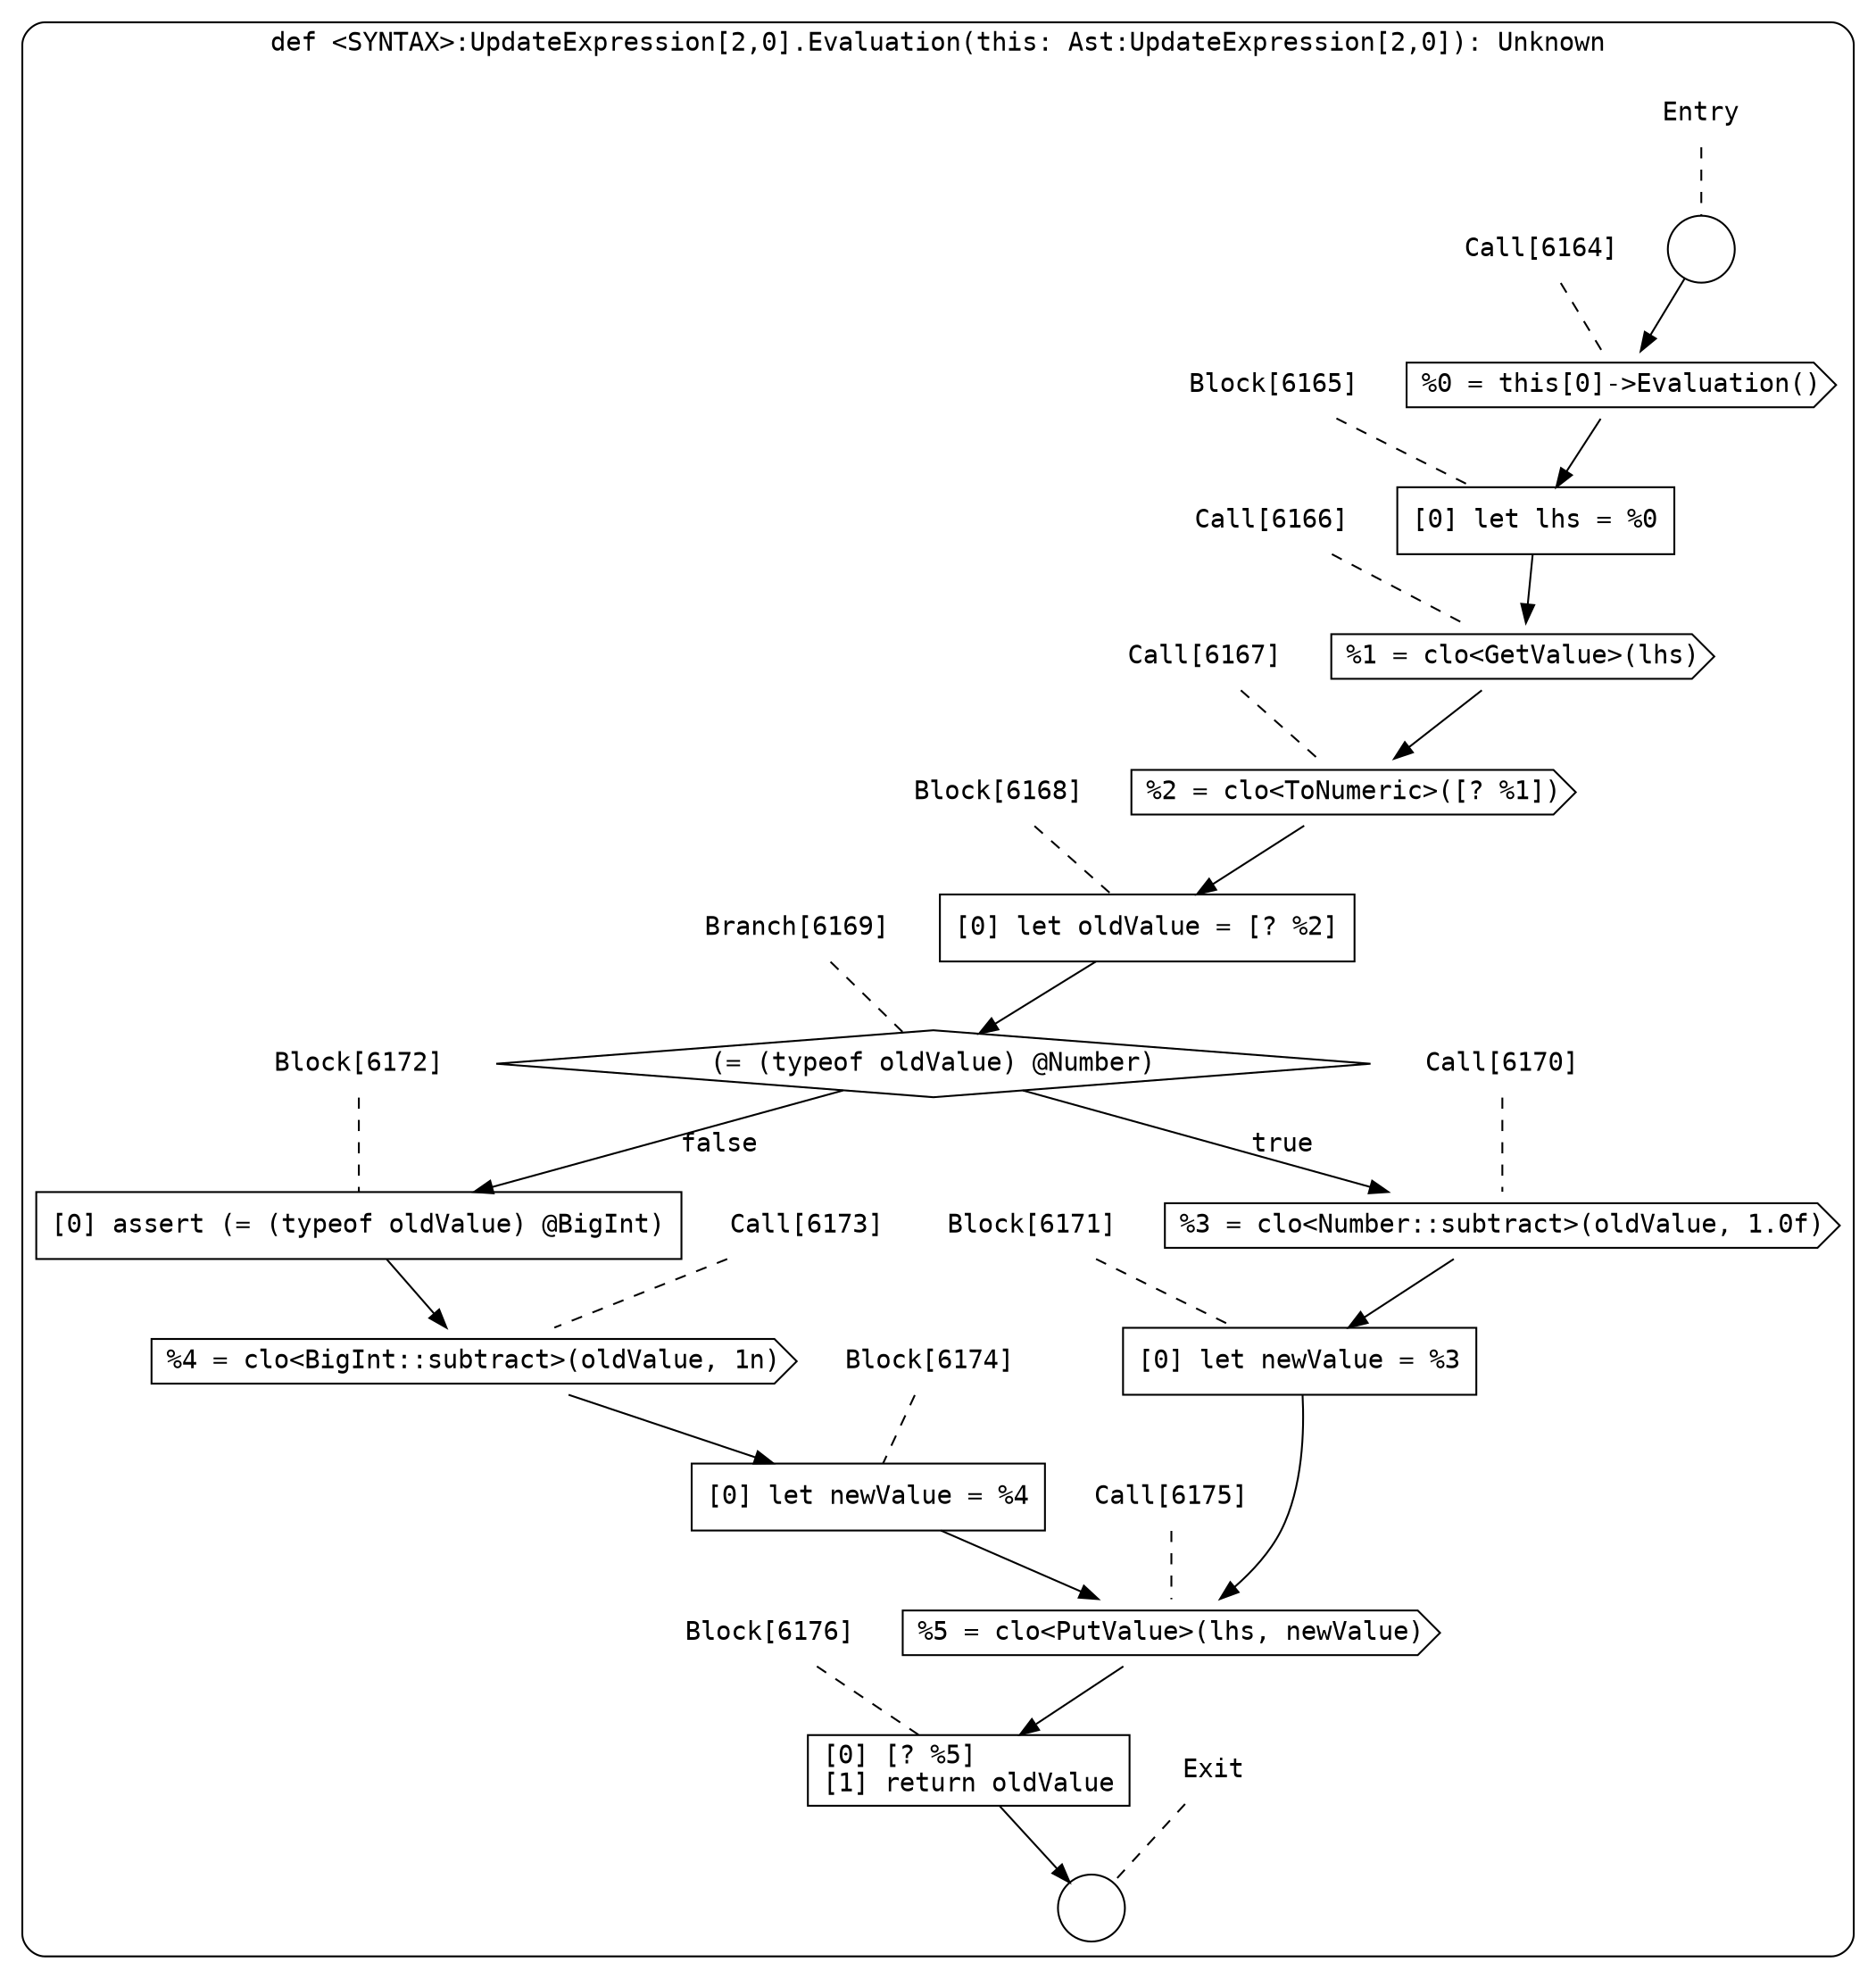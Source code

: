 digraph {
  graph [fontname = "Consolas"]
  node [fontname = "Consolas"]
  edge [fontname = "Consolas"]
  subgraph cluster1302 {
    label = "def <SYNTAX>:UpdateExpression[2,0].Evaluation(this: Ast:UpdateExpression[2,0]): Unknown"
    style = rounded
    cluster1302_entry_name [shape=none, label=<<font color="black">Entry</font>>]
    cluster1302_entry_name -> cluster1302_entry [arrowhead=none, color="black", style=dashed]
    cluster1302_entry [shape=circle label=" " color="black" fillcolor="white" style=filled]
    cluster1302_entry -> node6164 [color="black"]
    cluster1302_exit_name [shape=none, label=<<font color="black">Exit</font>>]
    cluster1302_exit_name -> cluster1302_exit [arrowhead=none, color="black", style=dashed]
    cluster1302_exit [shape=circle label=" " color="black" fillcolor="white" style=filled]
    node6164_name [shape=none, label=<<font color="black">Call[6164]</font>>]
    node6164_name -> node6164 [arrowhead=none, color="black", style=dashed]
    node6164 [shape=cds, label=<<font color="black">%0 = this[0]-&gt;Evaluation()</font>> color="black" fillcolor="white", style=filled]
    node6164 -> node6165 [color="black"]
    node6165_name [shape=none, label=<<font color="black">Block[6165]</font>>]
    node6165_name -> node6165 [arrowhead=none, color="black", style=dashed]
    node6165 [shape=box, label=<<font color="black">[0] let lhs = %0<BR ALIGN="LEFT"/></font>> color="black" fillcolor="white", style=filled]
    node6165 -> node6166 [color="black"]
    node6166_name [shape=none, label=<<font color="black">Call[6166]</font>>]
    node6166_name -> node6166 [arrowhead=none, color="black", style=dashed]
    node6166 [shape=cds, label=<<font color="black">%1 = clo&lt;GetValue&gt;(lhs)</font>> color="black" fillcolor="white", style=filled]
    node6166 -> node6167 [color="black"]
    node6167_name [shape=none, label=<<font color="black">Call[6167]</font>>]
    node6167_name -> node6167 [arrowhead=none, color="black", style=dashed]
    node6167 [shape=cds, label=<<font color="black">%2 = clo&lt;ToNumeric&gt;([? %1])</font>> color="black" fillcolor="white", style=filled]
    node6167 -> node6168 [color="black"]
    node6168_name [shape=none, label=<<font color="black">Block[6168]</font>>]
    node6168_name -> node6168 [arrowhead=none, color="black", style=dashed]
    node6168 [shape=box, label=<<font color="black">[0] let oldValue = [? %2]<BR ALIGN="LEFT"/></font>> color="black" fillcolor="white", style=filled]
    node6168 -> node6169 [color="black"]
    node6169_name [shape=none, label=<<font color="black">Branch[6169]</font>>]
    node6169_name -> node6169 [arrowhead=none, color="black", style=dashed]
    node6169 [shape=diamond, label=<<font color="black">(= (typeof oldValue) @Number)</font>> color="black" fillcolor="white", style=filled]
    node6169 -> node6170 [label=<<font color="black">true</font>> color="black"]
    node6169 -> node6172 [label=<<font color="black">false</font>> color="black"]
    node6170_name [shape=none, label=<<font color="black">Call[6170]</font>>]
    node6170_name -> node6170 [arrowhead=none, color="black", style=dashed]
    node6170 [shape=cds, label=<<font color="black">%3 = clo&lt;Number::subtract&gt;(oldValue, 1.0f)</font>> color="black" fillcolor="white", style=filled]
    node6170 -> node6171 [color="black"]
    node6172_name [shape=none, label=<<font color="black">Block[6172]</font>>]
    node6172_name -> node6172 [arrowhead=none, color="black", style=dashed]
    node6172 [shape=box, label=<<font color="black">[0] assert (= (typeof oldValue) @BigInt)<BR ALIGN="LEFT"/></font>> color="black" fillcolor="white", style=filled]
    node6172 -> node6173 [color="black"]
    node6171_name [shape=none, label=<<font color="black">Block[6171]</font>>]
    node6171_name -> node6171 [arrowhead=none, color="black", style=dashed]
    node6171 [shape=box, label=<<font color="black">[0] let newValue = %3<BR ALIGN="LEFT"/></font>> color="black" fillcolor="white", style=filled]
    node6171 -> node6175 [color="black"]
    node6173_name [shape=none, label=<<font color="black">Call[6173]</font>>]
    node6173_name -> node6173 [arrowhead=none, color="black", style=dashed]
    node6173 [shape=cds, label=<<font color="black">%4 = clo&lt;BigInt::subtract&gt;(oldValue, 1n)</font>> color="black" fillcolor="white", style=filled]
    node6173 -> node6174 [color="black"]
    node6175_name [shape=none, label=<<font color="black">Call[6175]</font>>]
    node6175_name -> node6175 [arrowhead=none, color="black", style=dashed]
    node6175 [shape=cds, label=<<font color="black">%5 = clo&lt;PutValue&gt;(lhs, newValue)</font>> color="black" fillcolor="white", style=filled]
    node6175 -> node6176 [color="black"]
    node6174_name [shape=none, label=<<font color="black">Block[6174]</font>>]
    node6174_name -> node6174 [arrowhead=none, color="black", style=dashed]
    node6174 [shape=box, label=<<font color="black">[0] let newValue = %4<BR ALIGN="LEFT"/></font>> color="black" fillcolor="white", style=filled]
    node6174 -> node6175 [color="black"]
    node6176_name [shape=none, label=<<font color="black">Block[6176]</font>>]
    node6176_name -> node6176 [arrowhead=none, color="black", style=dashed]
    node6176 [shape=box, label=<<font color="black">[0] [? %5]<BR ALIGN="LEFT"/>[1] return oldValue<BR ALIGN="LEFT"/></font>> color="black" fillcolor="white", style=filled]
    node6176 -> cluster1302_exit [color="black"]
  }
}